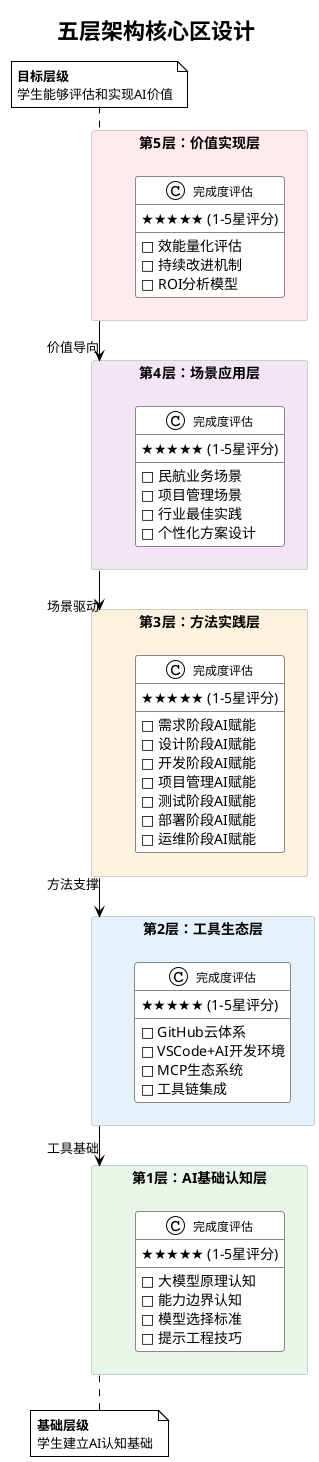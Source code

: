 @startuml Five_Layer_Architecture_Canvas
!theme plain
!define DIRECTION top to bottom direction
skinparam packageStyle rectangle
skinparam packageBackgroundColor #ffffff
skinparam packageBorderColor #cccccc
skinparam linetype ortho
skinparam class {
    BackgroundColor #ffffff
    BorderColor #888888
    FontSize 12
}

title 五层架构核心区设计

' 强制垂直布局
top to bottom direction

package "第5层：价值实现层" as Layer5 #ffebee {
    class "完成度评估" as L5_Progress {
        ★★★★★ (1-5星评分)
        --
        □ 效能量化评估
        □ 持续改进机制  
        □ ROI分析模型
    }
}

package "第4层：场景应用层" as Layer4 #f3e5f5 {
    class "完成度评估" as L4_Progress {
        ★★★★★ (1-5星评分)
        --
        □ 民航业务场景
        □ 项目管理场景
        □ 行业最佳实践
        □ 个性化方案设计
    }
}

package "第3层：方法实践层" as Layer3 #fff3e0 {
    class "完成度评估" as L3_Progress {
        ★★★★★ (1-5星评分)
        --
        □ 需求阶段AI赋能
        □ 设计阶段AI赋能
        □ 开发阶段AI赋能
        □ 项目管理AI赋能
        □ 测试阶段AI赋能
        □ 部署阶段AI赋能
        □ 运维阶段AI赋能
    }
}

package "第2层：工具生态层" as Layer2 #e3f2fd {
    class "完成度评估" as L2_Progress {
        ★★★★★ (1-5星评分)
        --
        □ GitHub云体系
        □ VSCode+AI开发环境
        □ MCP生态系统
        □ 工具链集成
    }
}

package "第1层：AI基础认知层" as Layer1 #e8f5e8 {
    class "完成度评估" as L1_Progress {
        ★★★★★ (1-5星评分)
        --
        □ 大模型原理认知
        □ 能力边界认知
        □ 模型选择标准
        □ 提示工程技巧
    }
}

' 层级关系
Layer5 -down-> Layer4 : "价值导向"
Layer4 -down-> Layer3 : "场景驱动" 
Layer3 -down-> Layer2 : "方法支撑"
Layer2 -down-> Layer1 : "工具基础"

' 隐藏连接确保垂直布局
Layer5 -[hidden]down- Layer4
Layer4 -[hidden]down- Layer3  
Layer3 -[hidden]down- Layer2
Layer2 -[hidden]down- Layer1

note top of Layer5
    <b>目标层级</b>
    学生能够评估和实现AI价值
end note

note bottom of Layer1
    <b>基础层级</b>
    学生建立AI认知基础
end note

@enduml

